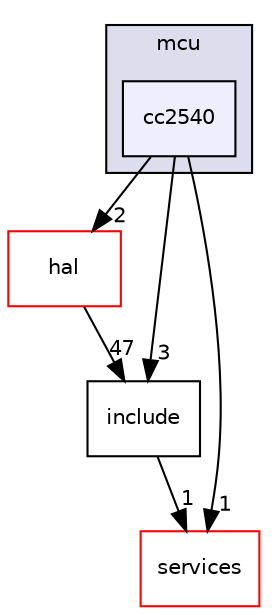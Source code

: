 digraph "C:/Work.git/ble/BLE-CC254x-1.4.0/Components/osal/mcu/cc2540" {
  compound=true
  node [ fontsize="10", fontname="Helvetica"];
  edge [ labelfontsize="10", labelfontname="Helvetica"];
  subgraph clusterdir_dbeed1d6e4a3ab492828e4a32ad6eb4c {
    graph [ bgcolor="#ddddee", pencolor="black", label="mcu" fontname="Helvetica", fontsize="10", URL="dir_dbeed1d6e4a3ab492828e4a32ad6eb4c.html"]
  dir_503dd199a3735ce5cc265e845edbf813 [shape=box, label="cc2540", style="filled", fillcolor="#eeeeff", pencolor="black", URL="dir_503dd199a3735ce5cc265e845edbf813.html"];
  }
  dir_cee72f2caaa4e11cc73a20c481630d7d [shape=box label="hal" fillcolor="white" style="filled" color="red" URL="dir_cee72f2caaa4e11cc73a20c481630d7d.html"];
  dir_81f75ff50ab9f0dc2b2eac8f3c524d33 [shape=box label="include" URL="dir_81f75ff50ab9f0dc2b2eac8f3c524d33.html"];
  dir_45b753ab84acb85b275eff3aa1710e33 [shape=box label="services" fillcolor="white" style="filled" color="red" URL="dir_45b753ab84acb85b275eff3aa1710e33.html"];
  dir_cee72f2caaa4e11cc73a20c481630d7d->dir_81f75ff50ab9f0dc2b2eac8f3c524d33 [headlabel="47", labeldistance=1.5 headhref="dir_000008_000036.html"];
  dir_81f75ff50ab9f0dc2b2eac8f3c524d33->dir_45b753ab84acb85b275eff3aa1710e33 [headlabel="1", labeldistance=1.5 headhref="dir_000036_000039.html"];
  dir_503dd199a3735ce5cc265e845edbf813->dir_cee72f2caaa4e11cc73a20c481630d7d [headlabel="2", labeldistance=1.5 headhref="dir_000038_000008.html"];
  dir_503dd199a3735ce5cc265e845edbf813->dir_81f75ff50ab9f0dc2b2eac8f3c524d33 [headlabel="3", labeldistance=1.5 headhref="dir_000038_000036.html"];
  dir_503dd199a3735ce5cc265e845edbf813->dir_45b753ab84acb85b275eff3aa1710e33 [headlabel="1", labeldistance=1.5 headhref="dir_000038_000039.html"];
}
